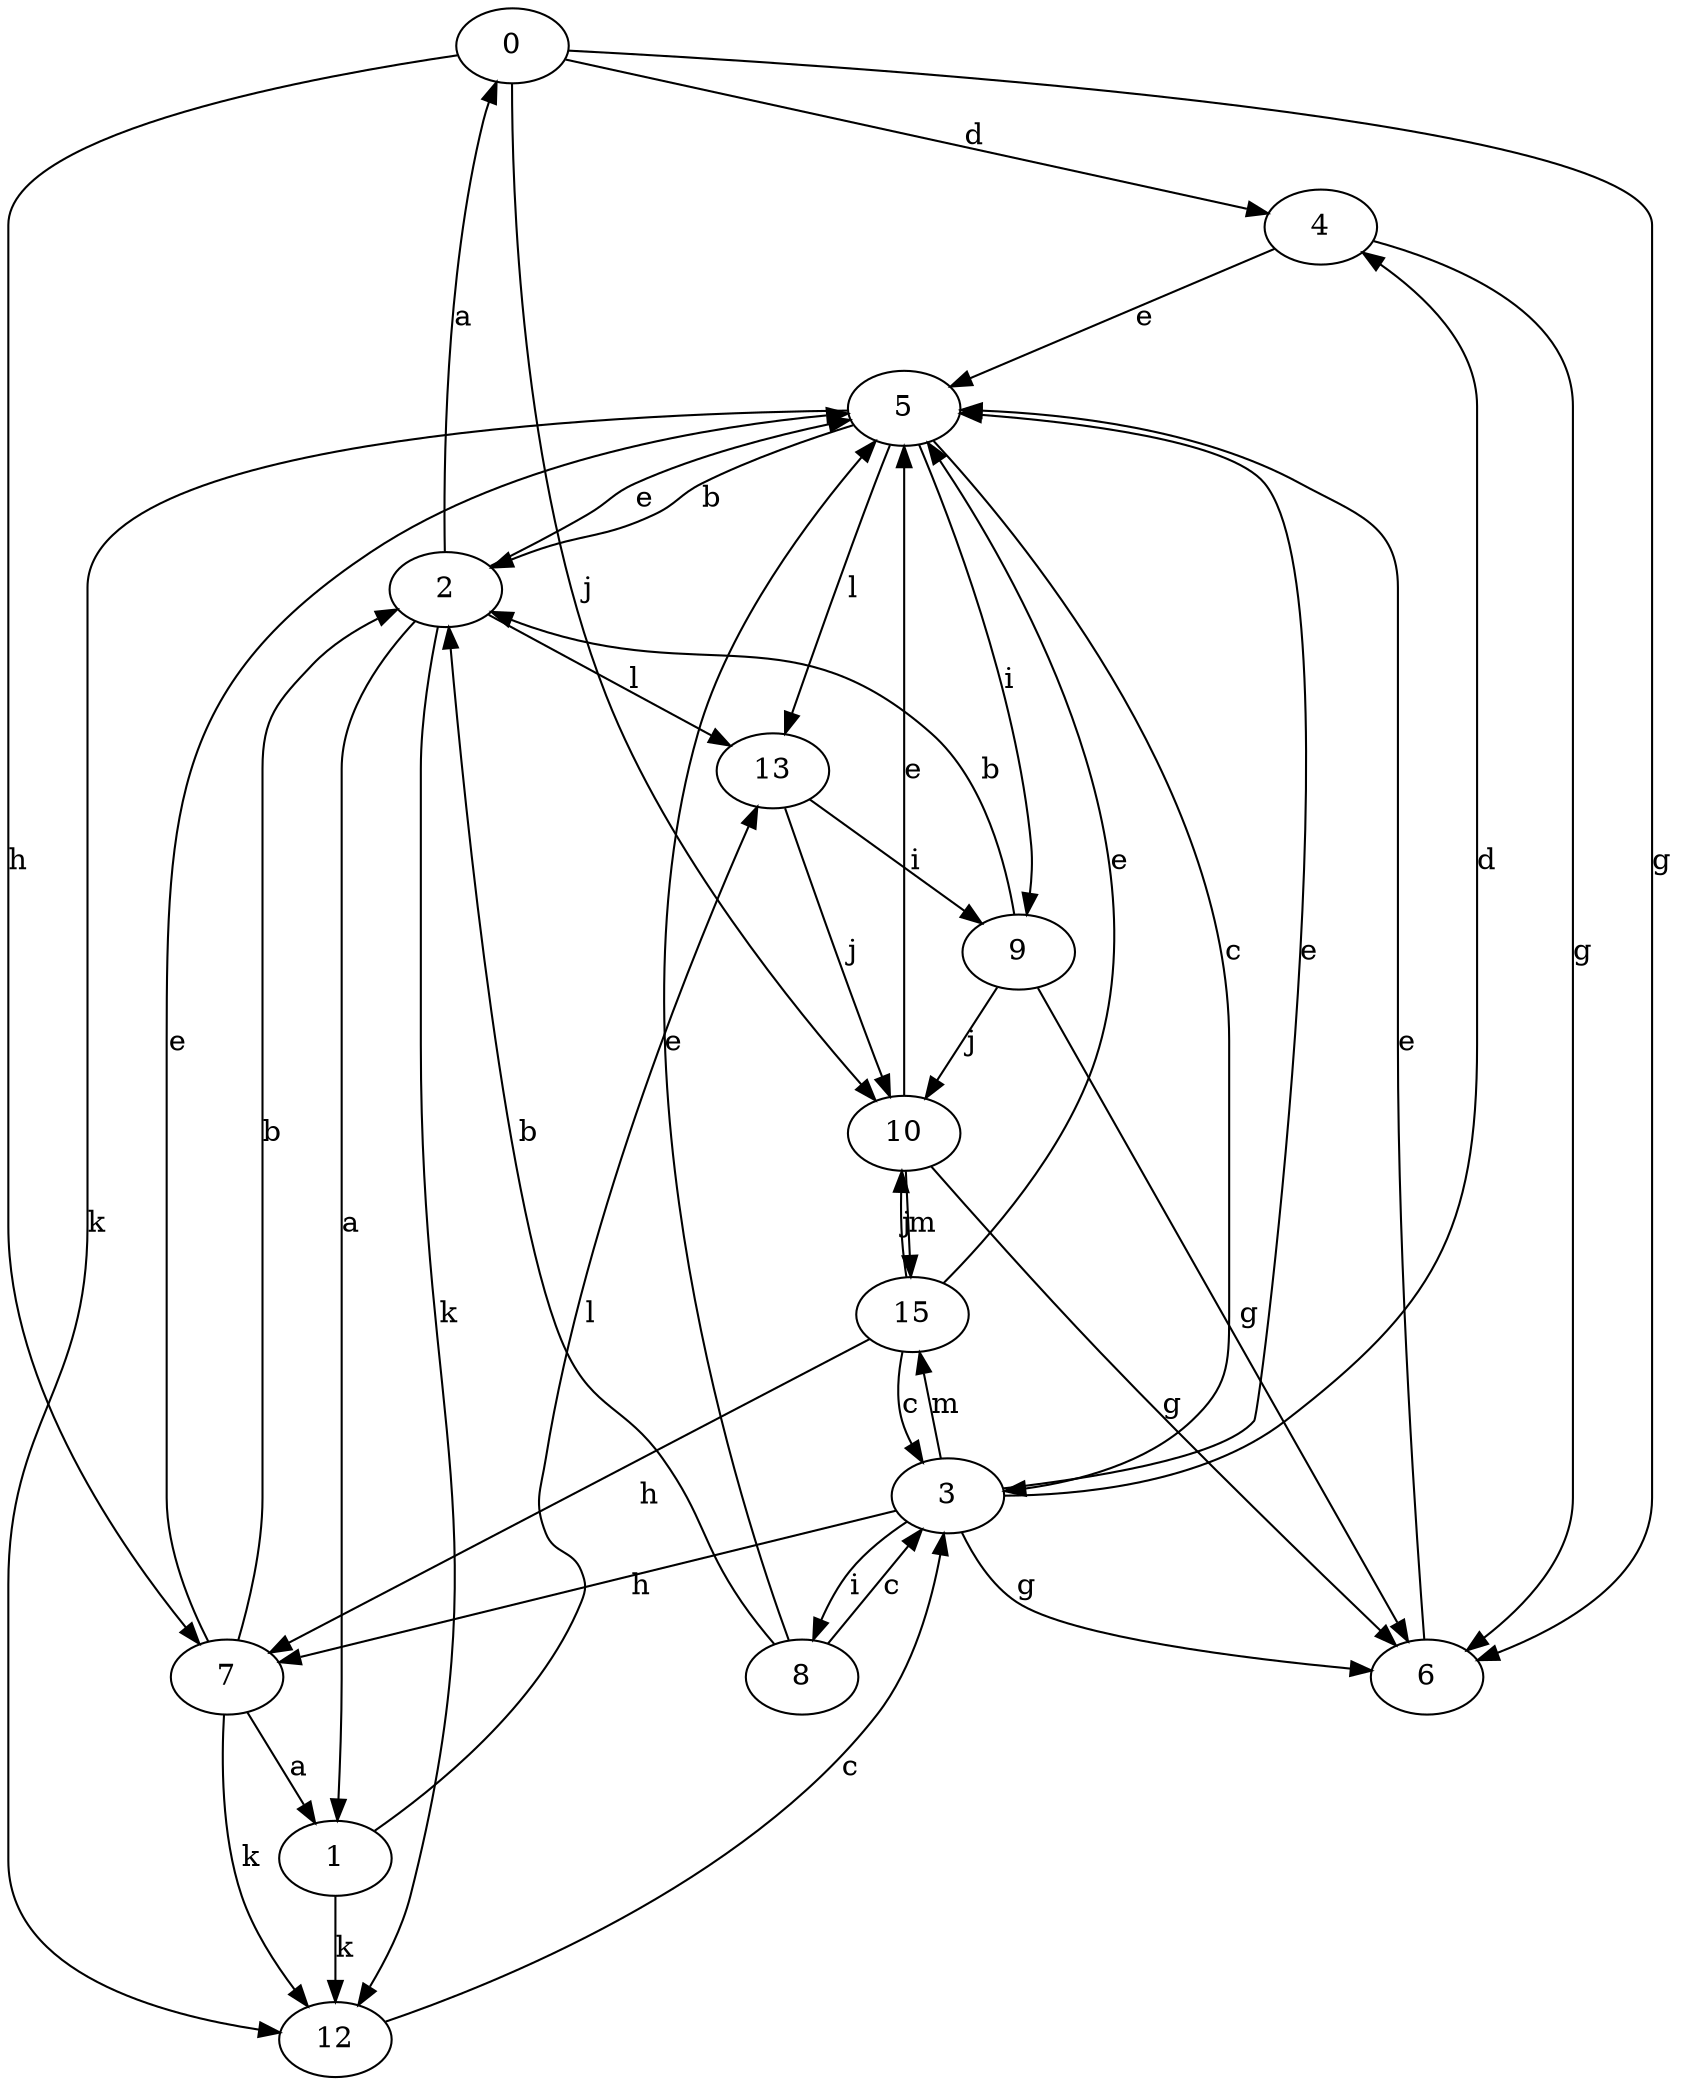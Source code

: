 strict digraph  {
0;
1;
2;
3;
4;
5;
6;
7;
8;
9;
10;
12;
13;
15;
0 -> 4  [label=d];
0 -> 6  [label=g];
0 -> 7  [label=h];
0 -> 10  [label=j];
1 -> 12  [label=k];
1 -> 13  [label=l];
2 -> 0  [label=a];
2 -> 1  [label=a];
2 -> 5  [label=e];
2 -> 12  [label=k];
2 -> 13  [label=l];
3 -> 4  [label=d];
3 -> 5  [label=e];
3 -> 6  [label=g];
3 -> 7  [label=h];
3 -> 8  [label=i];
3 -> 15  [label=m];
4 -> 5  [label=e];
4 -> 6  [label=g];
5 -> 2  [label=b];
5 -> 3  [label=c];
5 -> 9  [label=i];
5 -> 12  [label=k];
5 -> 13  [label=l];
6 -> 5  [label=e];
7 -> 1  [label=a];
7 -> 2  [label=b];
7 -> 5  [label=e];
7 -> 12  [label=k];
8 -> 2  [label=b];
8 -> 3  [label=c];
8 -> 5  [label=e];
9 -> 2  [label=b];
9 -> 6  [label=g];
9 -> 10  [label=j];
10 -> 5  [label=e];
10 -> 6  [label=g];
10 -> 15  [label=m];
12 -> 3  [label=c];
13 -> 9  [label=i];
13 -> 10  [label=j];
15 -> 3  [label=c];
15 -> 5  [label=e];
15 -> 7  [label=h];
15 -> 10  [label=j];
}
